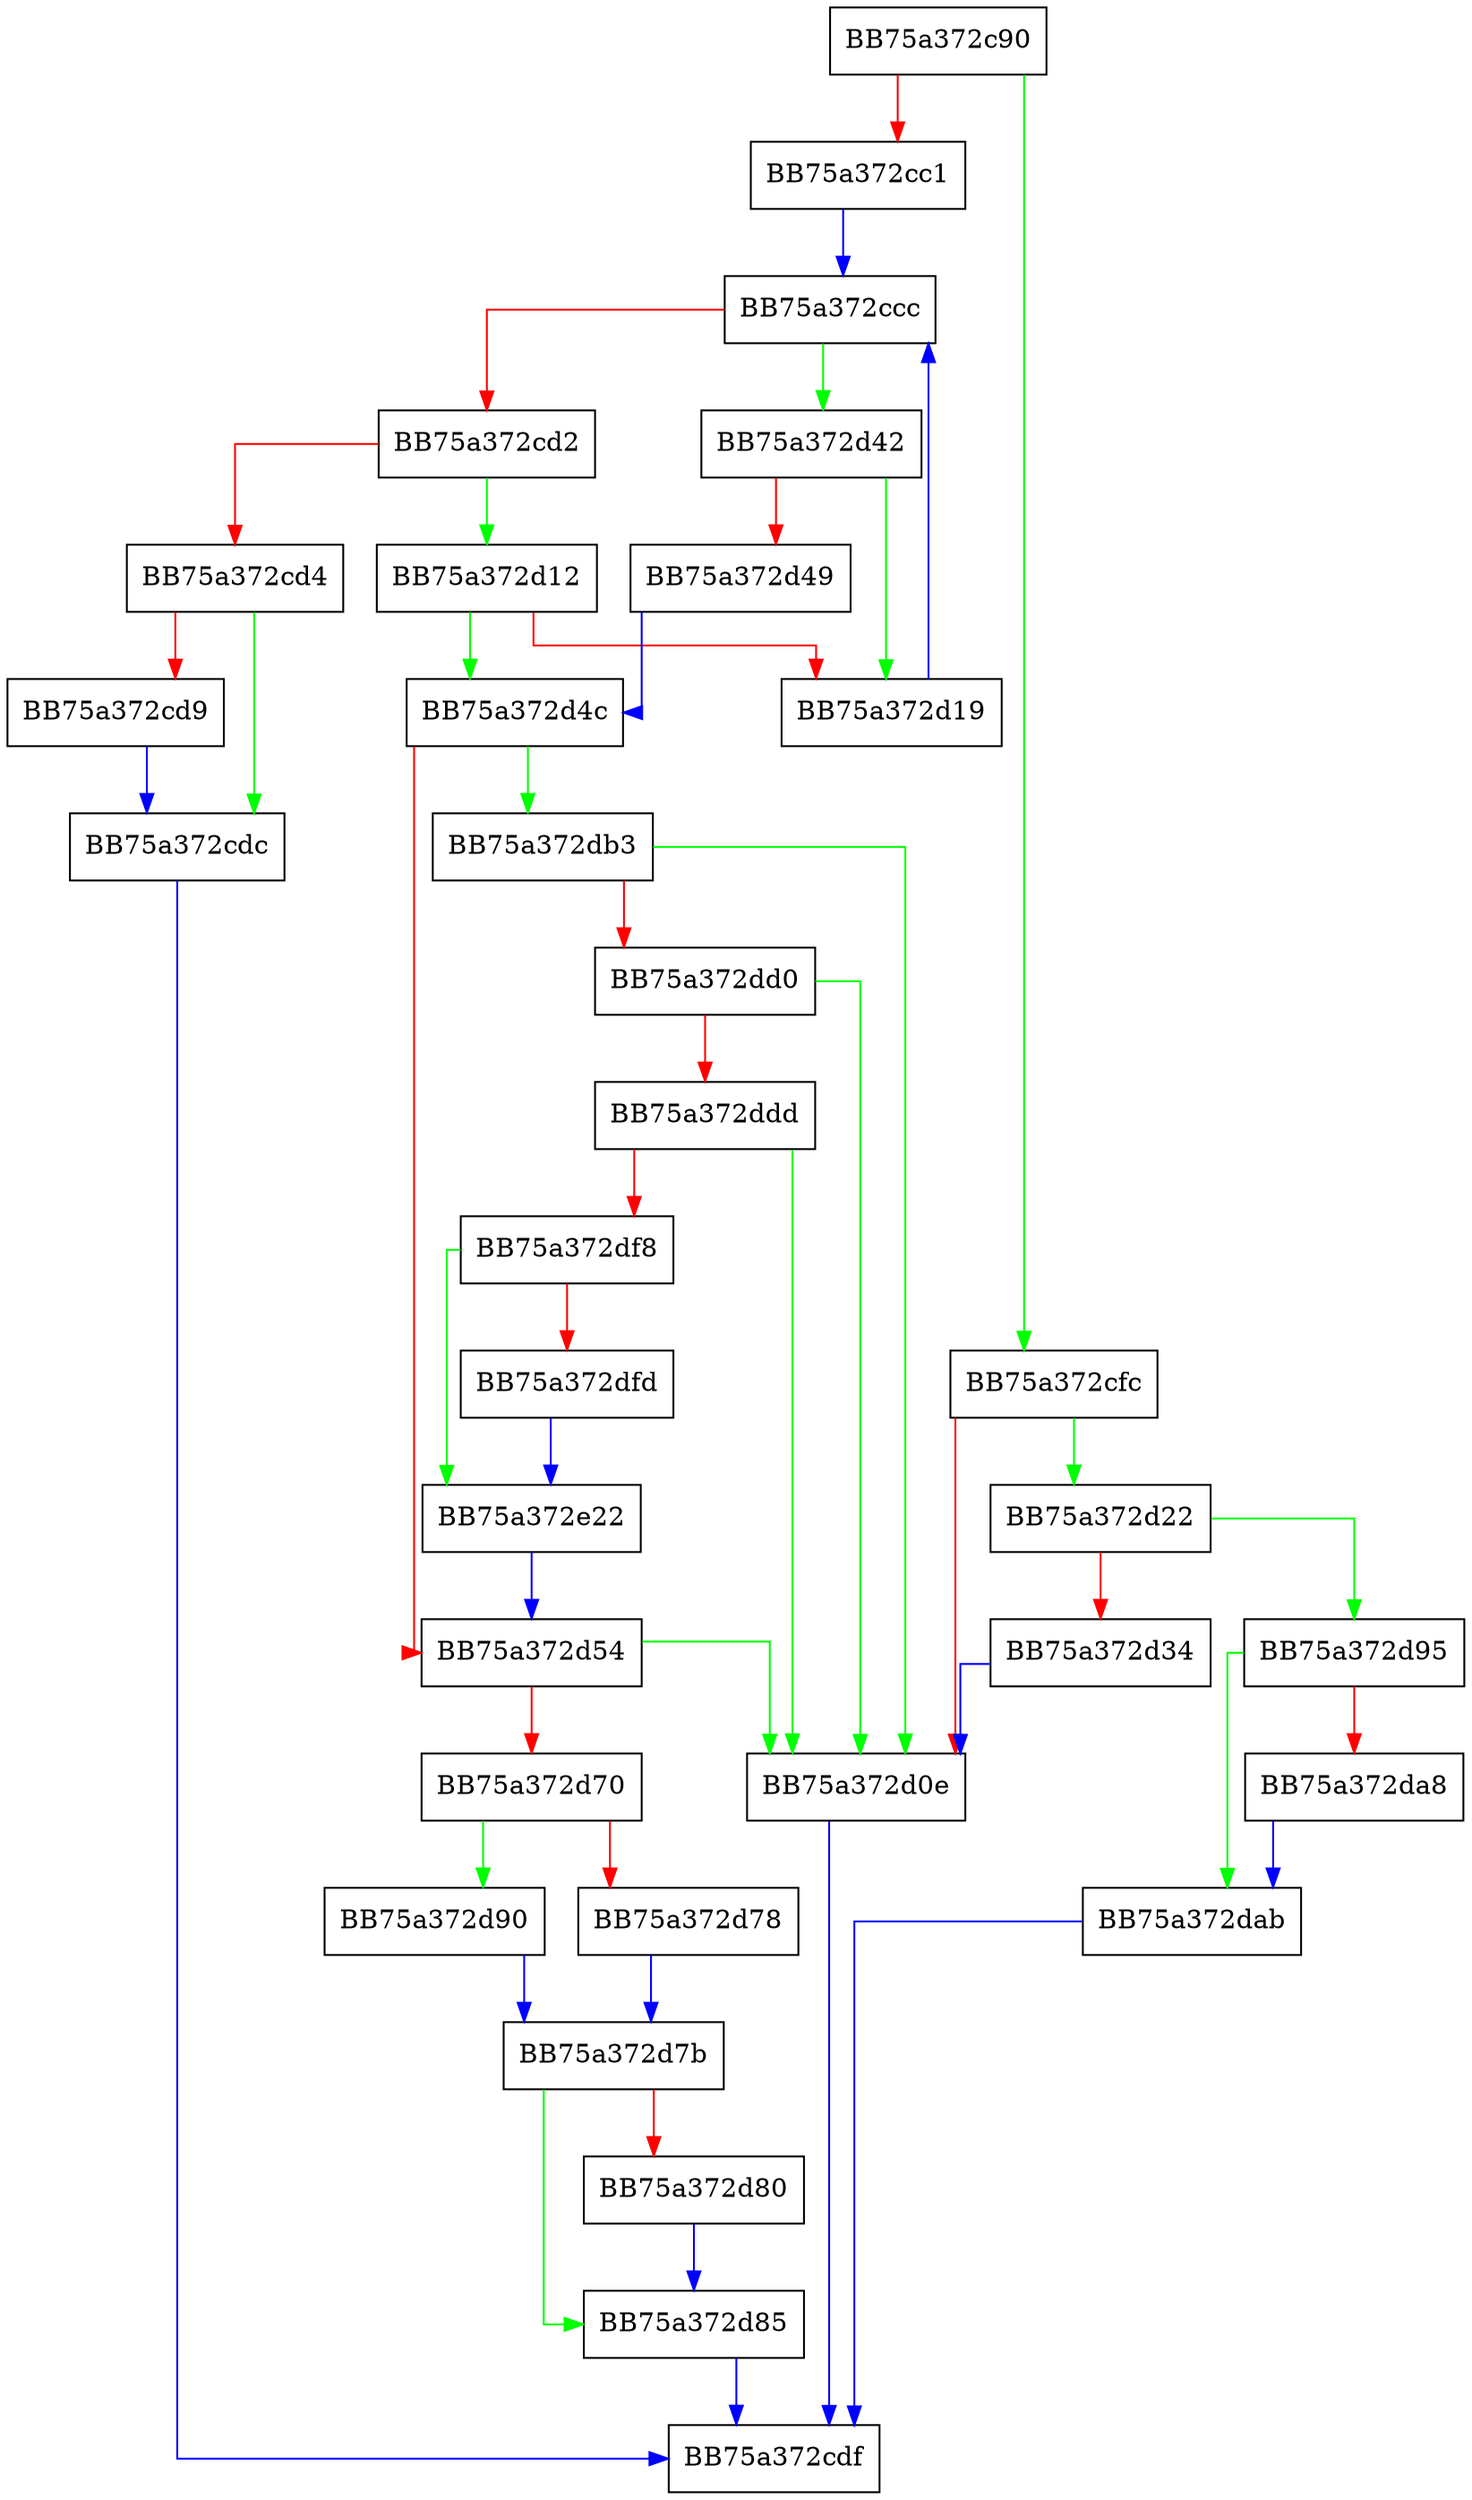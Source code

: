digraph get_threat_entry {
  node [shape="box"];
  graph [splines=ortho];
  BB75a372c90 -> BB75a372cfc [color="green"];
  BB75a372c90 -> BB75a372cc1 [color="red"];
  BB75a372cc1 -> BB75a372ccc [color="blue"];
  BB75a372ccc -> BB75a372d42 [color="green"];
  BB75a372ccc -> BB75a372cd2 [color="red"];
  BB75a372cd2 -> BB75a372d12 [color="green"];
  BB75a372cd2 -> BB75a372cd4 [color="red"];
  BB75a372cd4 -> BB75a372cdc [color="green"];
  BB75a372cd4 -> BB75a372cd9 [color="red"];
  BB75a372cd9 -> BB75a372cdc [color="blue"];
  BB75a372cdc -> BB75a372cdf [color="blue"];
  BB75a372cfc -> BB75a372d22 [color="green"];
  BB75a372cfc -> BB75a372d0e [color="red"];
  BB75a372d0e -> BB75a372cdf [color="blue"];
  BB75a372d12 -> BB75a372d4c [color="green"];
  BB75a372d12 -> BB75a372d19 [color="red"];
  BB75a372d19 -> BB75a372ccc [color="blue"];
  BB75a372d22 -> BB75a372d95 [color="green"];
  BB75a372d22 -> BB75a372d34 [color="red"];
  BB75a372d34 -> BB75a372d0e [color="blue"];
  BB75a372d42 -> BB75a372d19 [color="green"];
  BB75a372d42 -> BB75a372d49 [color="red"];
  BB75a372d49 -> BB75a372d4c [color="blue"];
  BB75a372d4c -> BB75a372db3 [color="green"];
  BB75a372d4c -> BB75a372d54 [color="red"];
  BB75a372d54 -> BB75a372d0e [color="green"];
  BB75a372d54 -> BB75a372d70 [color="red"];
  BB75a372d70 -> BB75a372d90 [color="green"];
  BB75a372d70 -> BB75a372d78 [color="red"];
  BB75a372d78 -> BB75a372d7b [color="blue"];
  BB75a372d7b -> BB75a372d85 [color="green"];
  BB75a372d7b -> BB75a372d80 [color="red"];
  BB75a372d80 -> BB75a372d85 [color="blue"];
  BB75a372d85 -> BB75a372cdf [color="blue"];
  BB75a372d90 -> BB75a372d7b [color="blue"];
  BB75a372d95 -> BB75a372dab [color="green"];
  BB75a372d95 -> BB75a372da8 [color="red"];
  BB75a372da8 -> BB75a372dab [color="blue"];
  BB75a372dab -> BB75a372cdf [color="blue"];
  BB75a372db3 -> BB75a372d0e [color="green"];
  BB75a372db3 -> BB75a372dd0 [color="red"];
  BB75a372dd0 -> BB75a372d0e [color="green"];
  BB75a372dd0 -> BB75a372ddd [color="red"];
  BB75a372ddd -> BB75a372d0e [color="green"];
  BB75a372ddd -> BB75a372df8 [color="red"];
  BB75a372df8 -> BB75a372e22 [color="green"];
  BB75a372df8 -> BB75a372dfd [color="red"];
  BB75a372dfd -> BB75a372e22 [color="blue"];
  BB75a372e22 -> BB75a372d54 [color="blue"];
}